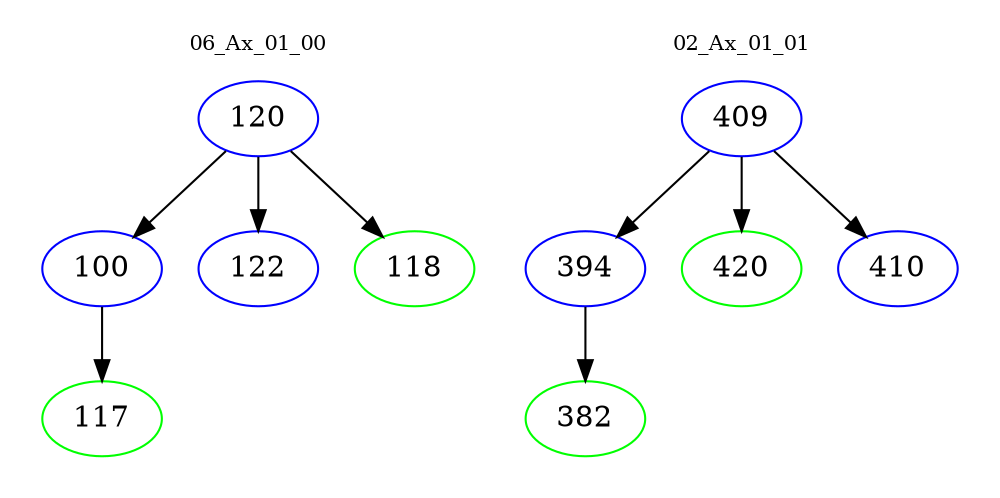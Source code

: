 digraph{
subgraph cluster_0 {
color = white
label = "06_Ax_01_00";
fontsize=10;
T0_120 [label="120", color="blue"]
T0_120 -> T0_100 [color="black"]
T0_100 [label="100", color="blue"]
T0_100 -> T0_117 [color="black"]
T0_117 [label="117", color="green"]
T0_120 -> T0_122 [color="black"]
T0_122 [label="122", color="blue"]
T0_120 -> T0_118 [color="black"]
T0_118 [label="118", color="green"]
}
subgraph cluster_1 {
color = white
label = "02_Ax_01_01";
fontsize=10;
T1_409 [label="409", color="blue"]
T1_409 -> T1_394 [color="black"]
T1_394 [label="394", color="blue"]
T1_394 -> T1_382 [color="black"]
T1_382 [label="382", color="green"]
T1_409 -> T1_420 [color="black"]
T1_420 [label="420", color="green"]
T1_409 -> T1_410 [color="black"]
T1_410 [label="410", color="blue"]
}
}
